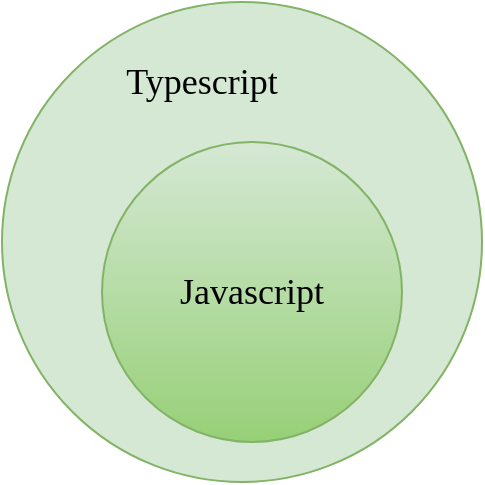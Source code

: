<mxfile version="13.0.1" type="device"><diagram id="E9A_sgCfceqZSgEEsJss" name="Typescript"><mxGraphModel dx="1010" dy="585" grid="1" gridSize="10" guides="1" tooltips="1" connect="1" arrows="1" fold="1" page="1" pageScale="1" pageWidth="850" pageHeight="1100" math="0" shadow="0"><root><mxCell id="z2l3fhg6dsOE2cBkYIL1-0"/><mxCell id="z2l3fhg6dsOE2cBkYIL1-1" parent="z2l3fhg6dsOE2cBkYIL1-0"/><mxCell id="z2l3fhg6dsOE2cBkYIL1-2" value="" style="ellipse;whiteSpace=wrap;html=1;aspect=fixed;fillColor=#d5e8d4;fontFamily=Verdana;fontSize=13;strokeColor=#82b366;" parent="z2l3fhg6dsOE2cBkYIL1-1" vertex="1"><mxGeometry x="180" y="160" width="240" height="240" as="geometry"/></mxCell><mxCell id="z2l3fhg6dsOE2cBkYIL1-3" value="&lt;font style=&quot;font-size: 18px&quot;&gt;Typescript&lt;/font&gt;" style="text;html=1;strokeColor=none;fillColor=none;align=center;verticalAlign=middle;whiteSpace=wrap;rounded=0;fontFamily=Verdana;fontSize=13;" parent="z2l3fhg6dsOE2cBkYIL1-1" vertex="1"><mxGeometry x="230" y="180" width="100" height="40" as="geometry"/></mxCell><mxCell id="z2l3fhg6dsOE2cBkYIL1-4" value="" style="ellipse;whiteSpace=wrap;html=1;aspect=fixed;fillColor=#d5e8d4;fontFamily=Verdana;fontSize=13;gradientColor=#97d077;strokeColor=#82b366;" parent="z2l3fhg6dsOE2cBkYIL1-1" vertex="1"><mxGeometry x="230" y="230" width="150" height="150" as="geometry"/></mxCell><mxCell id="z2l3fhg6dsOE2cBkYIL1-5" value="&lt;font style=&quot;font-size: 18px&quot;&gt;Javascript&lt;/font&gt;" style="text;html=1;strokeColor=none;fillColor=none;align=center;verticalAlign=middle;whiteSpace=wrap;rounded=0;fontFamily=Verdana;fontSize=13;" parent="z2l3fhg6dsOE2cBkYIL1-1" vertex="1"><mxGeometry x="255" y="285" width="100" height="40" as="geometry"/></mxCell></root></mxGraphModel></diagram></mxfile>